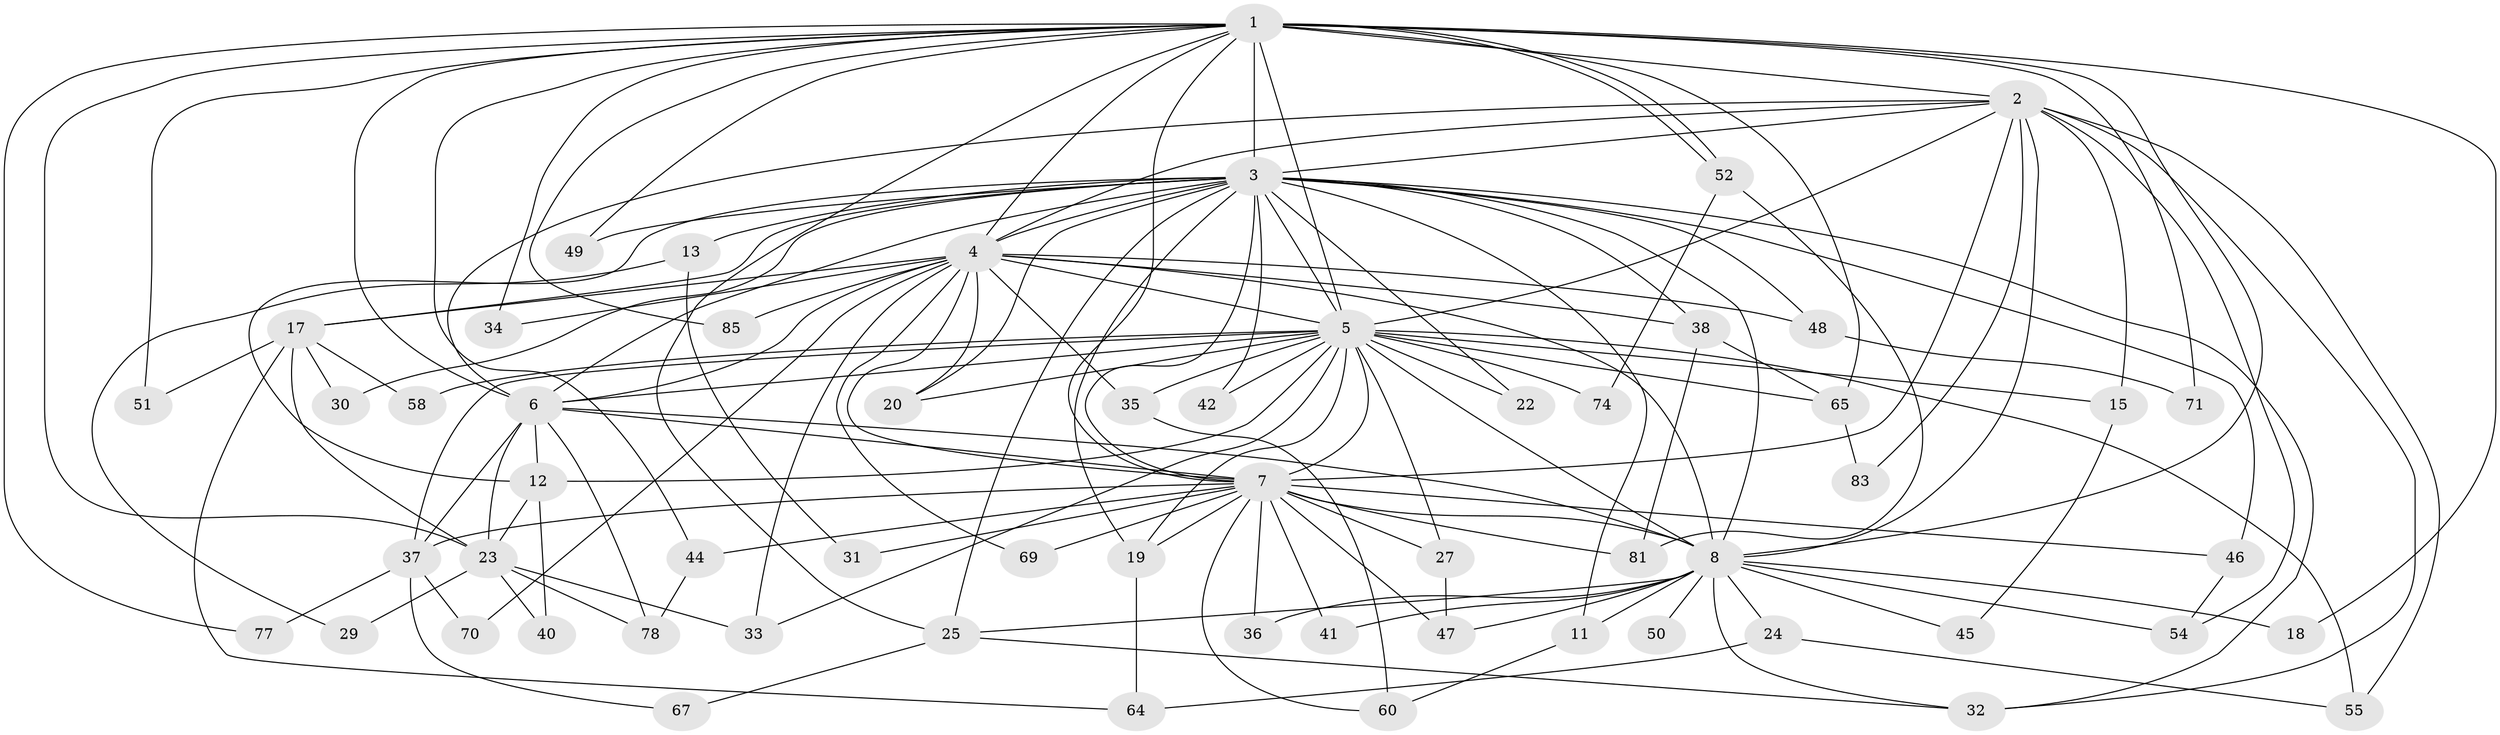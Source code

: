// Generated by graph-tools (version 1.1) at 2025/51/02/27/25 19:51:41]
// undirected, 59 vertices, 145 edges
graph export_dot {
graph [start="1"]
  node [color=gray90,style=filled];
  1 [super="+16"];
  2 [super="+61"];
  3 [super="+9"];
  4 [super="+21"];
  5 [super="+63"];
  6 [super="+75"];
  7 [super="+28"];
  8 [super="+10"];
  11 [super="+14"];
  12 [super="+39"];
  13;
  15;
  17 [super="+57"];
  18;
  19 [super="+86"];
  20;
  22;
  23 [super="+26"];
  24 [super="+43"];
  25 [super="+59"];
  27;
  29;
  30;
  31;
  32 [super="+82"];
  33 [super="+62"];
  34;
  35 [super="+66"];
  36;
  37 [super="+53"];
  38;
  40;
  41;
  42;
  44 [super="+79"];
  45;
  46 [super="+68"];
  47 [super="+56"];
  48;
  49;
  50;
  51;
  52;
  54 [super="+72"];
  55 [super="+73"];
  58;
  60;
  64;
  65 [super="+76"];
  67;
  69;
  70;
  71;
  74;
  77;
  78 [super="+80"];
  81 [super="+84"];
  83;
  85;
  1 -- 2;
  1 -- 3 [weight=2];
  1 -- 4;
  1 -- 5;
  1 -- 6;
  1 -- 7;
  1 -- 8 [weight=3];
  1 -- 18;
  1 -- 25;
  1 -- 34;
  1 -- 44;
  1 -- 49;
  1 -- 51;
  1 -- 52;
  1 -- 52;
  1 -- 71;
  1 -- 77;
  1 -- 85;
  1 -- 65;
  1 -- 23;
  2 -- 3 [weight=2];
  2 -- 4;
  2 -- 5;
  2 -- 6;
  2 -- 7;
  2 -- 8 [weight=2];
  2 -- 15;
  2 -- 54;
  2 -- 83;
  2 -- 32;
  2 -- 55;
  3 -- 4 [weight=2];
  3 -- 5 [weight=2];
  3 -- 6 [weight=2];
  3 -- 7 [weight=2];
  3 -- 8 [weight=4];
  3 -- 13 [weight=2];
  3 -- 17;
  3 -- 19;
  3 -- 22;
  3 -- 25;
  3 -- 30;
  3 -- 42;
  3 -- 48;
  3 -- 49;
  3 -- 38;
  3 -- 11;
  3 -- 12;
  3 -- 46 [weight=2];
  3 -- 20;
  3 -- 32;
  4 -- 5;
  4 -- 6;
  4 -- 7;
  4 -- 8 [weight=2];
  4 -- 17;
  4 -- 33;
  4 -- 34;
  4 -- 35;
  4 -- 38;
  4 -- 48;
  4 -- 69;
  4 -- 70;
  4 -- 85;
  4 -- 20;
  5 -- 6;
  5 -- 7;
  5 -- 8 [weight=2];
  5 -- 12;
  5 -- 15;
  5 -- 20;
  5 -- 22;
  5 -- 27;
  5 -- 33;
  5 -- 35;
  5 -- 37;
  5 -- 42;
  5 -- 55;
  5 -- 58;
  5 -- 65;
  5 -- 74;
  5 -- 19;
  6 -- 7;
  6 -- 8 [weight=2];
  6 -- 23;
  6 -- 37;
  6 -- 78;
  6 -- 12;
  7 -- 8 [weight=2];
  7 -- 19;
  7 -- 27;
  7 -- 31;
  7 -- 36;
  7 -- 41;
  7 -- 44;
  7 -- 46;
  7 -- 60;
  7 -- 69;
  7 -- 81;
  7 -- 37;
  7 -- 47;
  8 -- 11 [weight=2];
  8 -- 18;
  8 -- 32;
  8 -- 36;
  8 -- 41;
  8 -- 45;
  8 -- 54;
  8 -- 47;
  8 -- 50;
  8 -- 24 [weight=2];
  8 -- 25;
  11 -- 60;
  12 -- 23;
  12 -- 40;
  13 -- 29;
  13 -- 31;
  15 -- 45;
  17 -- 30;
  17 -- 51;
  17 -- 58;
  17 -- 64;
  17 -- 23;
  19 -- 64;
  23 -- 40;
  23 -- 33;
  23 -- 29;
  23 -- 78;
  24 -- 55;
  24 -- 64;
  25 -- 32;
  25 -- 67;
  27 -- 47;
  35 -- 60;
  37 -- 67;
  37 -- 77;
  37 -- 70;
  38 -- 65;
  38 -- 81;
  44 -- 78 [weight=2];
  46 -- 54;
  48 -- 71;
  52 -- 74;
  52 -- 81;
  65 -- 83;
}
